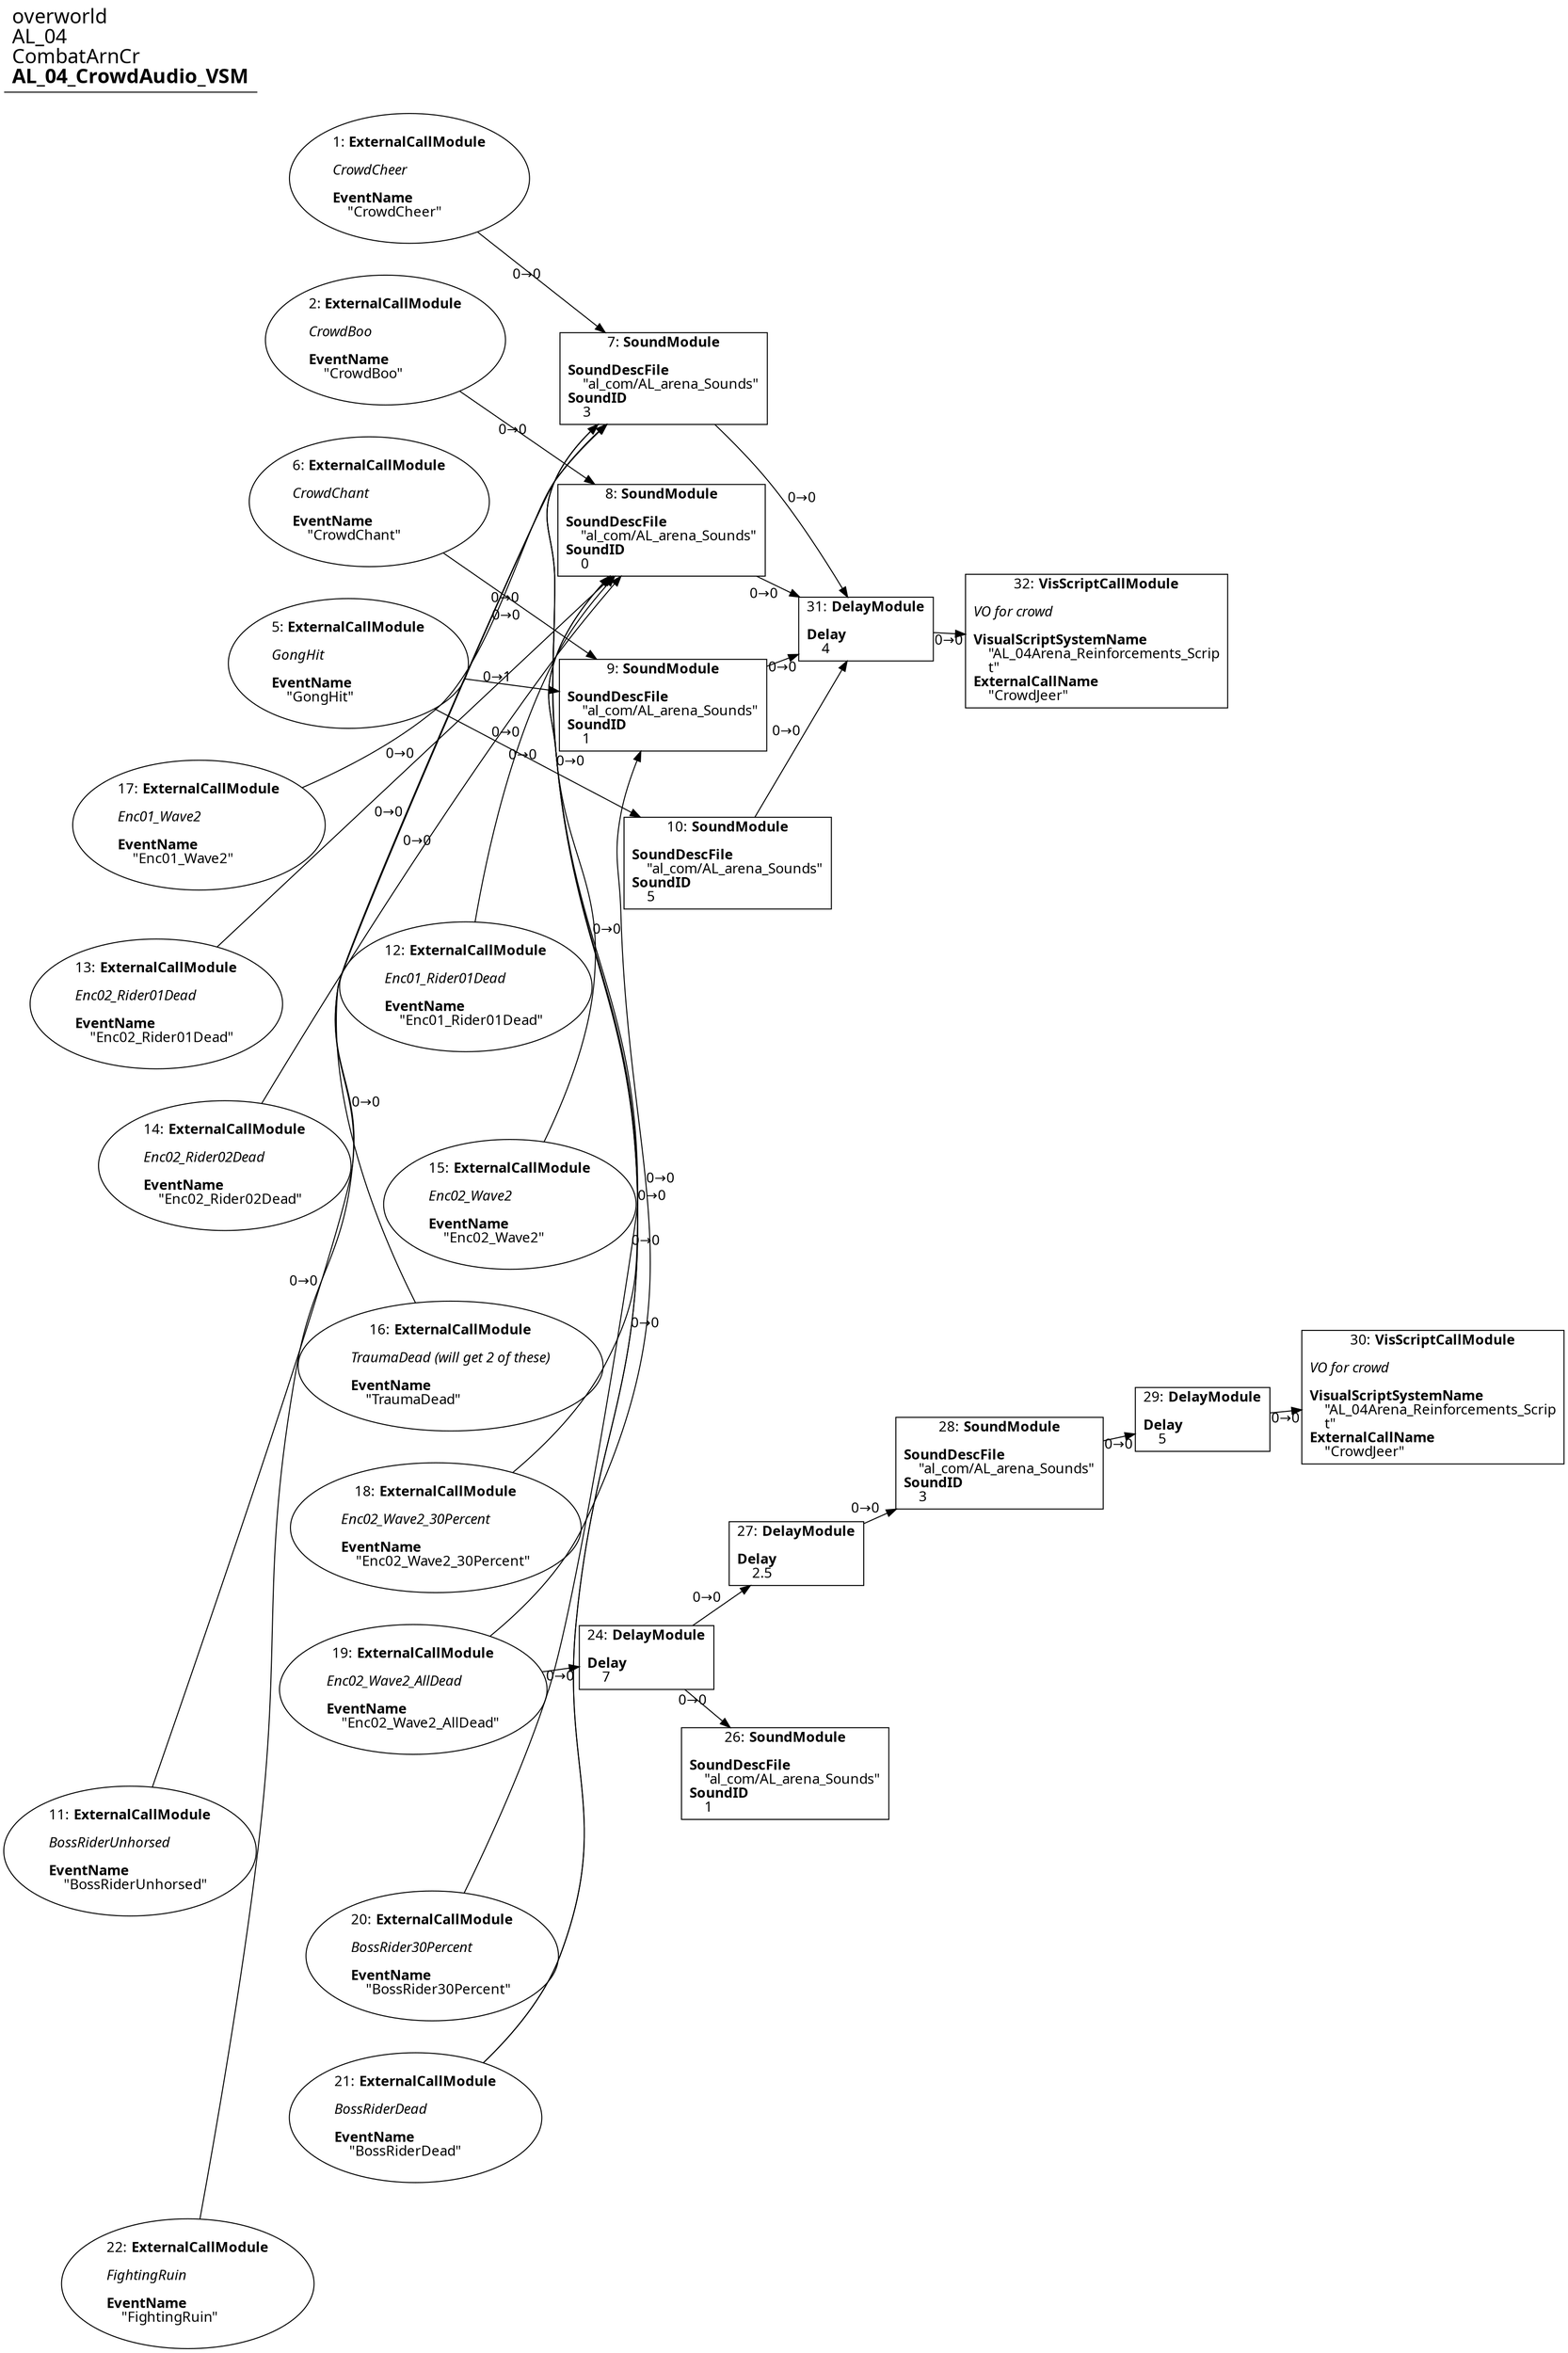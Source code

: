 digraph {
    layout = fdp;
    overlap = prism;
    sep = "+16";
    splines = spline;

    node [ shape = box ];

    graph [ fontname = "Segoe UI" ];
    node [ fontname = "Segoe UI" ];
    edge [ fontname = "Segoe UI" ];

    1 [ label = <1: <b>ExternalCallModule</b><br/><br/><i>CrowdCheer<br align="left"/></i><br align="left"/><b>EventName</b><br align="left"/>    &quot;CrowdCheer&quot;<br align="left"/>> ];
    1 [ shape = oval ]
    1 [ pos = "0.333,-0.16800001!" ];
    1 -> 7 [ label = "0→0" ];

    2 [ label = <2: <b>ExternalCallModule</b><br/><br/><i>CrowdBoo<br align="left"/></i><br align="left"/><b>EventName</b><br align="left"/>    &quot;CrowdBoo&quot;<br align="left"/>> ];
    2 [ shape = oval ]
    2 [ pos = "0.33200002,-0.284!" ];
    2 -> 8 [ label = "0→0" ];

    5 [ label = <5: <b>ExternalCallModule</b><br/><br/><i>GongHit<br align="left"/></i><br align="left"/><b>EventName</b><br align="left"/>    &quot;GongHit&quot;<br align="left"/>> ];
    5 [ shape = oval ]
    5 [ pos = "0.32700002,-0.49!" ];
    5 -> 10 [ label = "0→0" ];
    5 -> 9 [ label = "0→1" ];

    6 [ label = <6: <b>ExternalCallModule</b><br/><br/><i>CrowdChant<br align="left"/></i><br align="left"/><b>EventName</b><br align="left"/>    &quot;CrowdChant&quot;<br align="left"/>> ];
    6 [ shape = oval ]
    6 [ pos = "0.32700002,-0.386!" ];
    6 -> 9 [ label = "0→0" ];

    7 [ label = <7: <b>SoundModule</b><br/><br/><b>SoundDescFile</b><br align="left"/>    &quot;al_com/AL_arena_Sounds&quot;<br align="left"/><b>SoundID</b><br align="left"/>    3<br align="left"/>> ];
    7 [ pos = "0.70500004,-0.10700001!" ];
    7 -> 31 [ label = "0→0" ];

    8 [ label = <8: <b>SoundModule</b><br/><br/><b>SoundDescFile</b><br align="left"/>    &quot;al_com/AL_arena_Sounds&quot;<br align="left"/><b>SoundID</b><br align="left"/>    0<br align="left"/>> ];
    8 [ pos = "0.70000005,-0.24900001!" ];
    8 -> 31 [ label = "0→0" ];

    9 [ label = <9: <b>SoundModule</b><br/><br/><b>SoundDescFile</b><br align="left"/>    &quot;al_com/AL_arena_Sounds&quot;<br align="left"/><b>SoundID</b><br align="left"/>    1<br align="left"/>> ];
    9 [ pos = "0.693,-0.38900003!" ];
    9 -> 31 [ label = "0→0" ];

    10 [ label = <10: <b>SoundModule</b><br/><br/><b>SoundDescFile</b><br align="left"/>    &quot;al_com/AL_arena_Sounds&quot;<br align="left"/><b>SoundID</b><br align="left"/>    5<br align="left"/>> ];
    10 [ pos = "0.694,-0.53800005!" ];
    10 -> 31 [ label = "0→0" ];

    11 [ label = <11: <b>ExternalCallModule</b><br/><br/><i>BossRiderUnhorsed<br align="left"/></i><br align="left"/><b>EventName</b><br align="left"/>    &quot;BossRiderUnhorsed&quot;<br align="left"/>> ];
    11 [ shape = oval ]
    11 [ pos = "0.24700001,-1.5370001!" ];
    11 -> 7 [ label = "0→0" ];

    12 [ label = <12: <b>ExternalCallModule</b><br/><br/><i>Enc01_Rider01Dead<br align="left"/></i><br align="left"/><b>EventName</b><br align="left"/>    &quot;Enc01_Rider01Dead&quot;<br align="left"/>> ];
    12 [ shape = oval ]
    12 [ pos = "0.34300002,-0.76000005!" ];
    12 -> 8 [ label = "0→0" ];

    13 [ label = <13: <b>ExternalCallModule</b><br/><br/><i>Enc02_Rider01Dead<br align="left"/></i><br align="left"/><b>EventName</b><br align="left"/>    &quot;Enc02_Rider01Dead&quot;<br align="left"/>> ];
    13 [ shape = oval ]
    13 [ pos = "0.254,-0.9480001!" ];
    13 -> 8 [ label = "0→0" ];

    14 [ label = <14: <b>ExternalCallModule</b><br/><br/><i>Enc02_Rider02Dead<br align="left"/></i><br align="left"/><b>EventName</b><br align="left"/>    &quot;Enc02_Rider02Dead&quot;<br align="left"/>> ];
    14 [ shape = oval ]
    14 [ pos = "0.26000002,-1.0480001!" ];
    14 -> 8 [ label = "0→0" ];

    15 [ label = <15: <b>ExternalCallModule</b><br/><br/><i>Enc02_Wave2<br align="left"/></i><br align="left"/><b>EventName</b><br align="left"/>    &quot;Enc02_Wave2&quot;<br align="left"/>> ];
    15 [ shape = oval ]
    15 [ pos = "0.32900003,-1.1420001!" ];
    15 -> 7 [ label = "0→0" ];

    16 [ label = <16: <b>ExternalCallModule</b><br/><br/><i>TraumaDead (will get 2 of these)<br align="left"/></i><br align="left"/><b>EventName</b><br align="left"/>    &quot;TraumaDead&quot;<br align="left"/>> ];
    16 [ shape = oval ]
    16 [ pos = "0.32700002,-1.241!" ];
    16 -> 7 [ label = "0→0" ];

    17 [ label = <17: <b>ExternalCallModule</b><br/><br/><i>Enc01_Wave2<br align="left"/></i><br align="left"/><b>EventName</b><br align="left"/>    &quot;Enc01_Wave2&quot;<br align="left"/>> ];
    17 [ shape = oval ]
    17 [ pos = "0.275,-0.665!" ];
    17 -> 7 [ label = "0→0" ];

    18 [ label = <18: <b>ExternalCallModule</b><br/><br/><i>Enc02_Wave2_30Percent<br align="left"/></i><br align="left"/><b>EventName</b><br align="left"/>    &quot;Enc02_Wave2_30Percent&quot;<br align="left"/>> ];
    18 [ shape = oval ]
    18 [ pos = "0.32700002,-1.325!" ];
    18 -> 7 [ label = "0→0" ];

    19 [ label = <19: <b>ExternalCallModule</b><br/><br/><i>Enc02_Wave2_AllDead<br align="left"/></i><br align="left"/><b>EventName</b><br align="left"/>    &quot;Enc02_Wave2_AllDead&quot;<br align="left"/>> ];
    19 [ shape = oval ]
    19 [ pos = "0.32200003,-1.4120001!" ];
    19 -> 9 [ label = "0→0" ];
    19 -> 24 [ label = "0→0" ];

    20 [ label = <20: <b>ExternalCallModule</b><br/><br/><i>BossRider30Percent<br align="left"/></i><br align="left"/><b>EventName</b><br align="left"/>    &quot;BossRider30Percent&quot;<br align="left"/>> ];
    20 [ shape = oval ]
    20 [ pos = "0.33900002,-1.626!" ];
    20 -> 8 [ label = "0→0" ];

    21 [ label = <21: <b>ExternalCallModule</b><br/><br/><i>BossRiderDead<br align="left"/></i><br align="left"/><b>EventName</b><br align="left"/>    &quot;BossRiderDead&quot;<br align="left"/>> ];
    21 [ shape = oval ]
    21 [ pos = "0.34,-1.72!" ];
    21 -> 8 [ label = "0→0" ];
    21 -> 7 [ label = "0→0" ];

    22 [ label = <22: <b>ExternalCallModule</b><br/><br/><i>FightingRuin<br align="left"/></i><br align="left"/><b>EventName</b><br align="left"/>    &quot;FightingRuin&quot;<br align="left"/>> ];
    22 [ shape = oval ]
    22 [ pos = "0.22700001,-1.8540001!" ];
    22 -> 7 [ label = "0→0" ];

    24 [ label = <24: <b>DelayModule</b><br/><br/><b>Delay</b><br align="left"/>    7<br align="left"/>> ];
    24 [ pos = "0.754,-1.539!" ];
    24 -> 26 [ label = "0→0" ];
    24 -> 27 [ label = "0→0" ];

    26 [ label = <26: <b>SoundModule</b><br/><br/><b>SoundDescFile</b><br align="left"/>    &quot;al_com/AL_arena_Sounds&quot;<br align="left"/><b>SoundID</b><br align="left"/>    1<br align="left"/>> ];
    26 [ pos = "1.0660001,-1.766!" ];

    27 [ label = <27: <b>DelayModule</b><br/><br/><b>Delay</b><br align="left"/>    2.5<br align="left"/>> ];
    27 [ pos = "1.0660001,-1.5890001!" ];
    27 -> 28 [ label = "0→0" ];

    28 [ label = <28: <b>SoundModule</b><br/><br/><b>SoundDescFile</b><br align="left"/>    &quot;al_com/AL_arena_Sounds&quot;<br align="left"/><b>SoundID</b><br align="left"/>    3<br align="left"/>> ];
    28 [ pos = "1.2550001,-1.5890001!" ];
    28 -> 29 [ label = "0→0" ];

    29 [ label = <29: <b>DelayModule</b><br/><br/><b>Delay</b><br align="left"/>    5<br align="left"/>> ];
    29 [ pos = "1.452,-1.588!" ];
    29 -> 30 [ label = "0→0" ];

    30 [ label = <30: <b>VisScriptCallModule</b><br/><br/><i>VO for crowd<br align="left"/></i><br align="left"/><b>VisualScriptSystemName</b><br align="left"/>    &quot;AL_04Arena_Reinforcements_Scrip<br align="left"/>    t&quot;<br align="left"/><b>ExternalCallName</b><br align="left"/>    &quot;CrowdJeer&quot;<br align="left"/>> ];
    30 [ pos = "1.636,-1.588!" ];

    31 [ label = <31: <b>DelayModule</b><br/><br/><b>Delay</b><br align="left"/>    4<br align="left"/>> ];
    31 [ pos = "0.93900007,-0.25!" ];
    31 -> 32 [ label = "0→0" ];

    32 [ label = <32: <b>VisScriptCallModule</b><br/><br/><i>VO for crowd<br align="left"/></i><br align="left"/><b>VisualScriptSystemName</b><br align="left"/>    &quot;AL_04Arena_Reinforcements_Scrip<br align="left"/>    t&quot;<br align="left"/><b>ExternalCallName</b><br align="left"/>    &quot;CrowdJeer&quot;<br align="left"/>> ];
    32 [ pos = "1.123,-0.24900001!" ];

    title [ pos = "0.22600001,-0.106000006!" ];
    title [ shape = underline ];
    title [ label = <<font point-size="20">overworld<br align="left"/>AL_04<br align="left"/>CombatArnCr<br align="left"/><b>AL_04_CrowdAudio_VSM</b><br align="left"/></font>> ];
}
